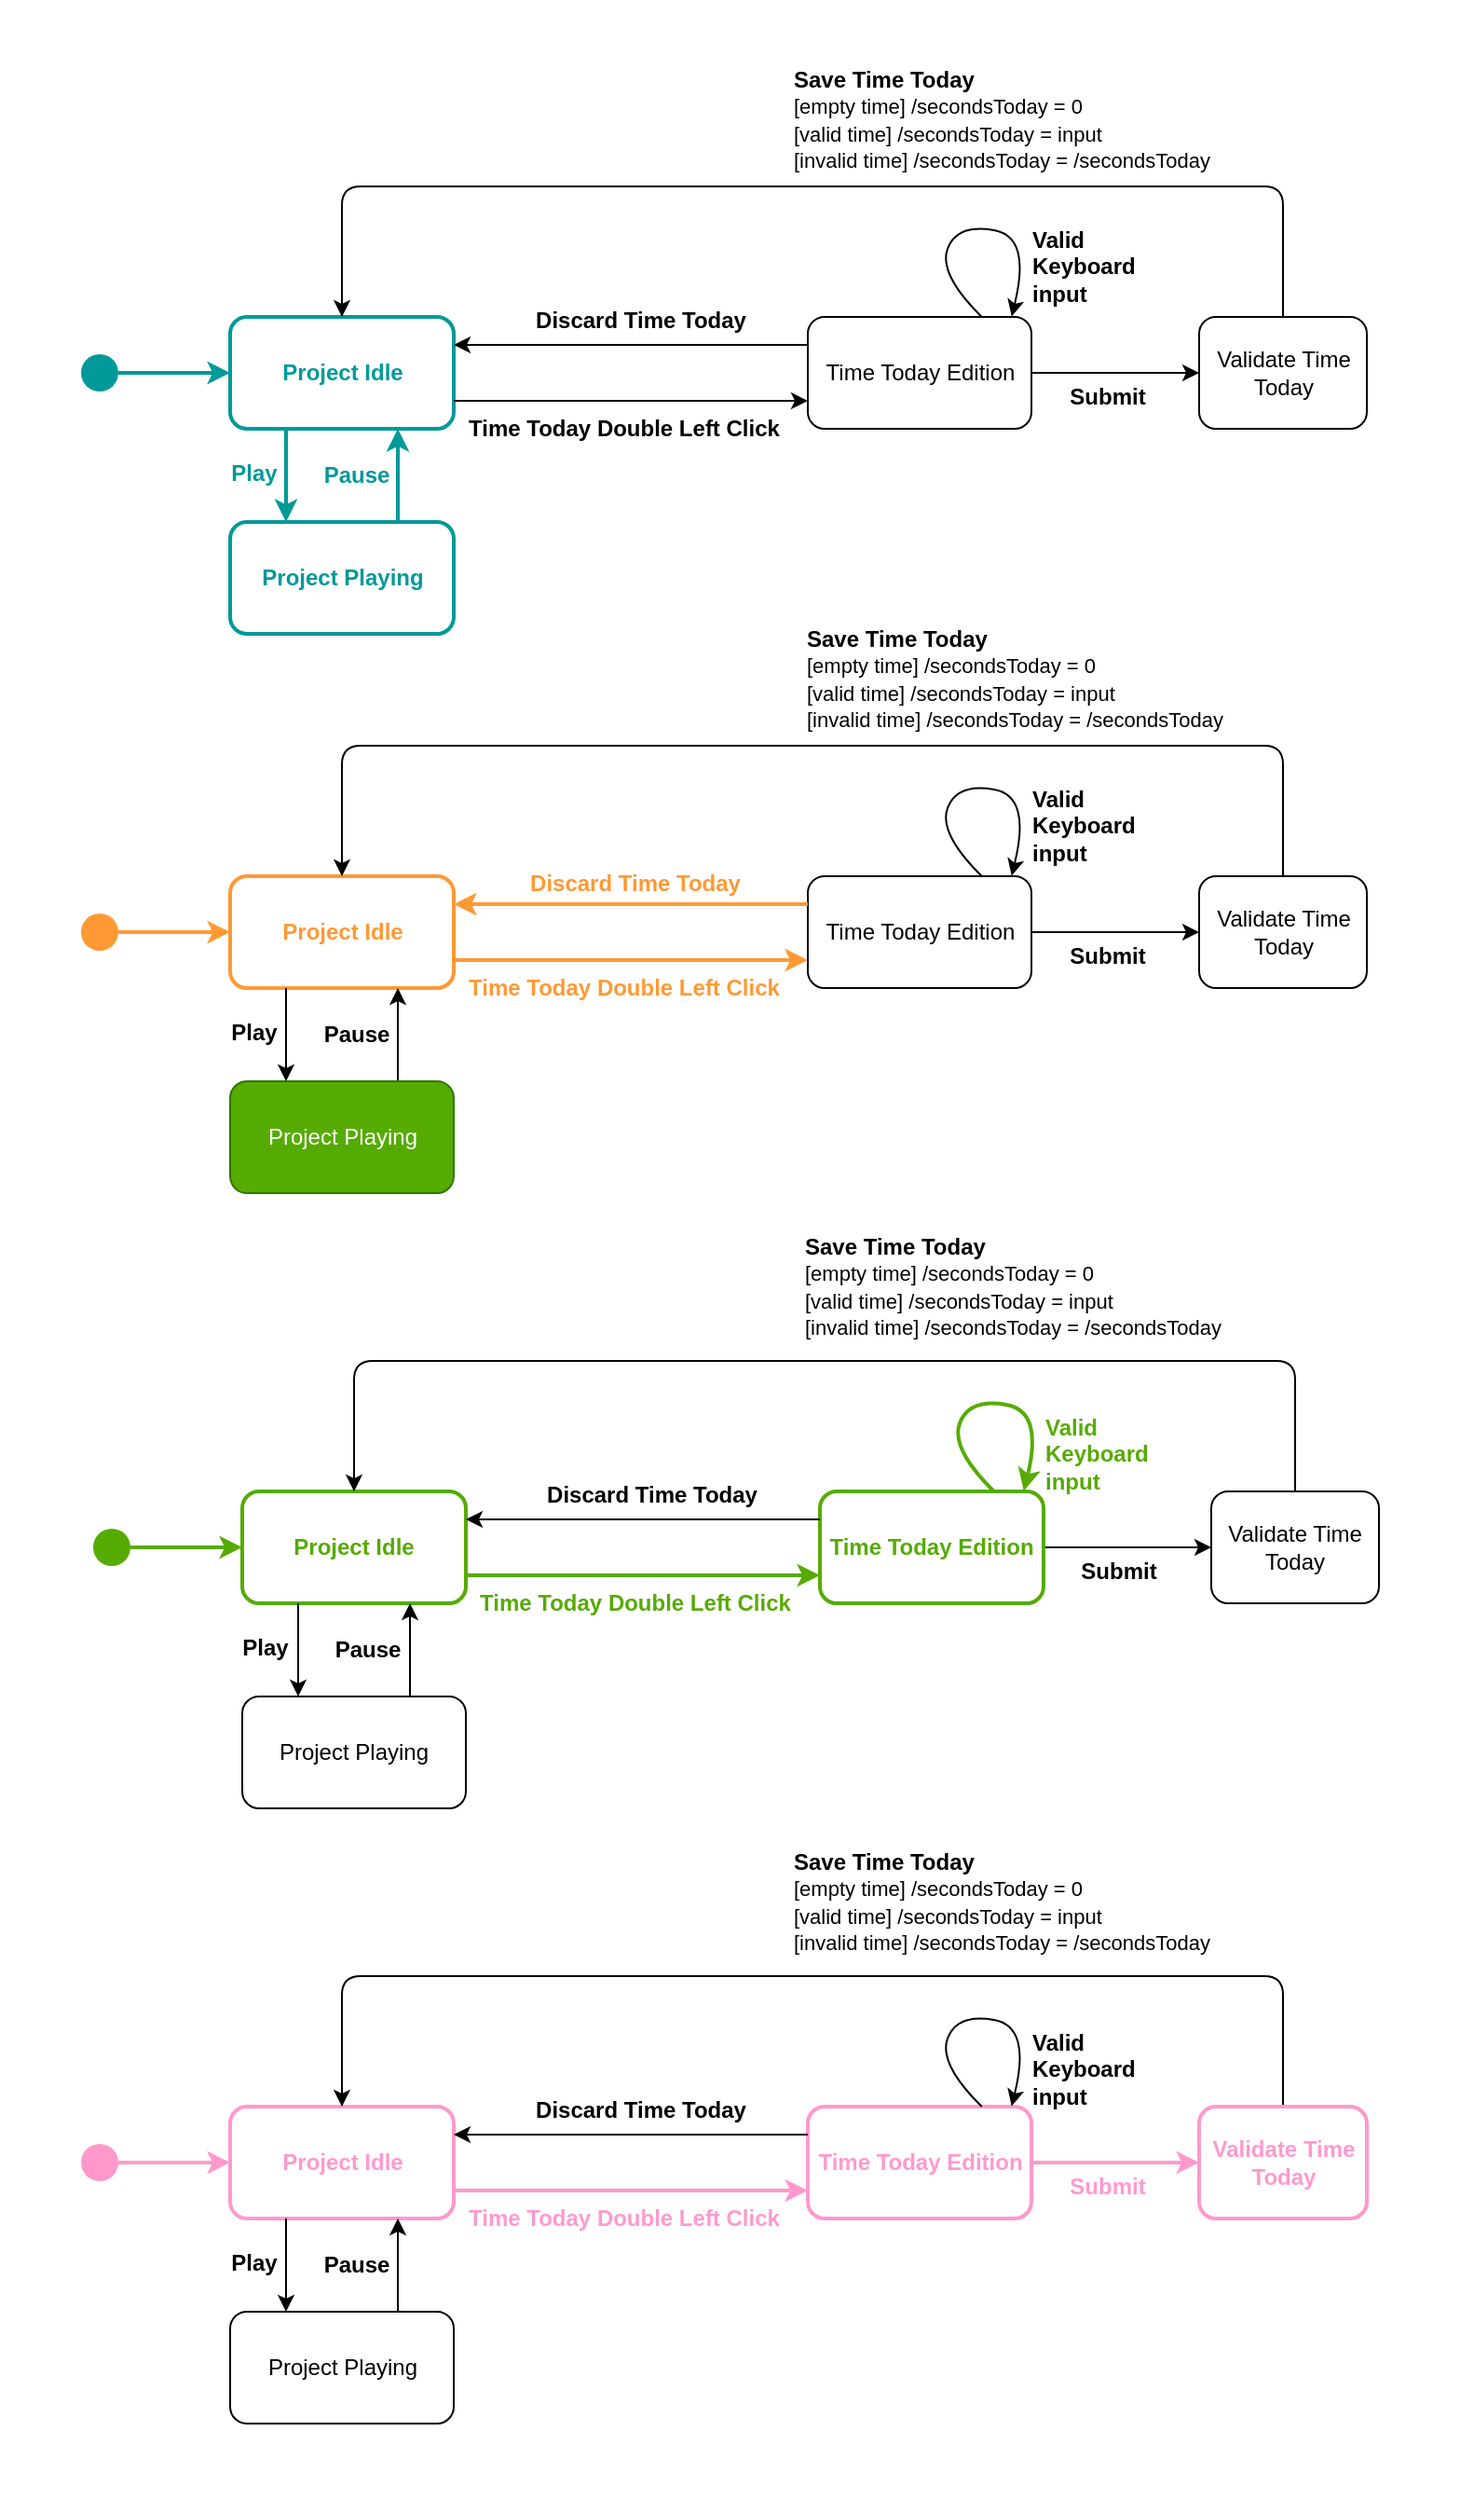 <mxfile>
    <diagram id="kMPdosbnTpvwD0el_NZG" name="Page-1">
        <mxGraphModel dx="1725" dy="509" grid="1" gridSize="10" guides="1" tooltips="1" connect="1" arrows="1" fold="1" page="1" pageScale="1" pageWidth="850" pageHeight="1100" math="0" shadow="0">
            <root>
                <mxCell id="0"/>
                <mxCell id="1" parent="0"/>
                <mxCell id="2" value="" style="rounded=0;whiteSpace=wrap;html=1;fillColor=#FFFFFF;strokeColor=none;strokeWidth=0;" parent="1" vertex="1">
                    <mxGeometry x="-820" y="50" width="790" height="1340" as="geometry"/>
                </mxCell>
                <mxCell id="73" value="&lt;b&gt;&lt;font color=&quot;#009999&quot;&gt;Project Idle&lt;/font&gt;&lt;/b&gt;" style="rounded=1;whiteSpace=wrap;html=1;fontColor=#000000;fillColor=none;strokeColor=#009999;strokeWidth=2;" parent="1" vertex="1">
                    <mxGeometry x="-696.5" y="220" width="120" height="60" as="geometry"/>
                </mxCell>
                <mxCell id="74" value="" style="ellipse;fillColor=#009999;strokeColor=none;" parent="1" vertex="1">
                    <mxGeometry x="-776.5" y="240" width="20" height="20" as="geometry"/>
                </mxCell>
                <mxCell id="75" style="edgeStyle=none;html=1;fontSize=12;startArrow=none;strokeColor=#009999;strokeWidth=2;" parent="1" source="74" target="73" edge="1">
                    <mxGeometry relative="1" as="geometry">
                        <mxPoint x="-706.5" y="250" as="targetPoint"/>
                        <mxPoint x="-766.5" y="250" as="sourcePoint"/>
                    </mxGeometry>
                </mxCell>
                <mxCell id="76" value="&lt;b&gt;Time Today Double Left Click&lt;/b&gt;" style="text;html=1;strokeColor=none;fillColor=none;align=center;verticalAlign=middle;whiteSpace=wrap;rounded=0;fontColor=#000000;" parent="1" vertex="1">
                    <mxGeometry x="-576.5" y="265" width="182" height="30" as="geometry"/>
                </mxCell>
                <mxCell id="77" style="edgeStyle=none;html=1;exitX=1;exitY=0.5;exitDx=0;exitDy=0;entryX=0;entryY=0.5;entryDx=0;entryDy=0;strokeColor=#000000;" parent="1" source="78" target="90" edge="1">
                    <mxGeometry relative="1" as="geometry"/>
                </mxCell>
                <mxCell id="78" value="Time Today Edition" style="rounded=1;whiteSpace=wrap;html=1;fontColor=#000000;fillColor=none;strokeColor=#000000;" parent="1" vertex="1">
                    <mxGeometry x="-386.5" y="220" width="120" height="60" as="geometry"/>
                </mxCell>
                <mxCell id="79" value="" style="edgeStyle=none;html=1;entryX=0;entryY=0.75;entryDx=0;entryDy=0;exitX=1;exitY=0.75;exitDx=0;exitDy=0;strokeColor=#000000;" parent="1" source="73" target="78" edge="1">
                    <mxGeometry relative="1" as="geometry">
                        <mxPoint x="-576.5" y="270" as="sourcePoint"/>
                        <mxPoint x="-366.5" y="265" as="targetPoint"/>
                        <Array as="points"/>
                    </mxGeometry>
                </mxCell>
                <mxCell id="80" style="edgeStyle=none;html=1;entryX=1;entryY=0.25;entryDx=0;entryDy=0;fontSize=12;strokeColor=#000000;exitX=0;exitY=0.25;exitDx=0;exitDy=0;" parent="1" source="78" target="73" edge="1">
                    <mxGeometry relative="1" as="geometry">
                        <Array as="points">
                            <mxPoint x="-446.5" y="235"/>
                            <mxPoint x="-516.5" y="235"/>
                        </Array>
                        <mxPoint x="-370.5" y="220" as="sourcePoint"/>
                    </mxGeometry>
                </mxCell>
                <mxCell id="81" value="&lt;div&gt;&lt;b&gt;&lt;font style=&quot;font-size: 12px&quot;&gt;Discard Time Today&lt;/font&gt;&lt;/b&gt;&lt;/div&gt;&lt;span style=&quot;font-size: 11px&quot;&gt;&lt;br&gt;&lt;/span&gt;" style="text;html=1;strokeColor=none;fillColor=none;align=center;verticalAlign=middle;whiteSpace=wrap;rounded=0;fontColor=#000000;" parent="1" vertex="1">
                    <mxGeometry x="-566.5" y="214" width="180" height="30" as="geometry"/>
                </mxCell>
                <mxCell id="82" style="edgeStyle=none;html=1;exitX=0.75;exitY=0;exitDx=0;exitDy=0;entryX=0.75;entryY=1;entryDx=0;entryDy=0;fontSize=12;strokeColor=#009999;strokeWidth=2;" parent="1" source="83" edge="1">
                    <mxGeometry relative="1" as="geometry">
                        <mxPoint x="-606.5" y="280" as="targetPoint"/>
                    </mxGeometry>
                </mxCell>
                <mxCell id="83" value="&lt;b&gt;&lt;font color=&quot;#009999&quot;&gt;Project Playing&lt;/font&gt;&lt;/b&gt;" style="rounded=1;whiteSpace=wrap;html=1;fontSize=12;fontColor=#000000;fillColor=none;strokeColor=#009999;strokeWidth=2;" parent="1" vertex="1">
                    <mxGeometry x="-696.5" y="330" width="120" height="60" as="geometry"/>
                </mxCell>
                <mxCell id="84" style="edgeStyle=none;html=1;fontSize=12;entryX=0.25;entryY=0;entryDx=0;entryDy=0;exitX=0.25;exitY=1;exitDx=0;exitDy=0;strokeColor=#009999;strokeWidth=2;" parent="1" target="83" edge="1">
                    <mxGeometry relative="1" as="geometry">
                        <mxPoint x="-666.5" y="280" as="sourcePoint"/>
                        <Array as="points"/>
                    </mxGeometry>
                </mxCell>
                <mxCell id="85" value="&lt;b&gt;Play&lt;/b&gt;" style="text;html=1;align=center;verticalAlign=middle;resizable=0;points=[];autosize=1;strokeColor=none;fillColor=none;fontColor=#009999;" parent="1" vertex="1">
                    <mxGeometry x="-704.5" y="294" width="40" height="20" as="geometry"/>
                </mxCell>
                <mxCell id="86" value="&lt;b&gt;Pause&lt;/b&gt;" style="text;html=1;align=center;verticalAlign=middle;resizable=0;points=[];autosize=1;strokeColor=none;fillColor=none;fontColor=#009999;" parent="1" vertex="1">
                    <mxGeometry x="-654.5" y="295" width="50" height="20" as="geometry"/>
                </mxCell>
                <mxCell id="87" value="" style="curved=1;endArrow=classic;html=1;exitX=0.042;exitY=0.051;exitDx=0;exitDy=0;entryX=0.924;entryY=-0.005;entryDx=0;entryDy=0;exitPerimeter=0;entryPerimeter=0;strokeColor=#000000;" parent="1" edge="1">
                    <mxGeometry width="50" height="50" relative="1" as="geometry">
                        <mxPoint x="-293.14" y="220" as="sourcePoint"/>
                        <mxPoint x="-277.12" y="219.7" as="targetPoint"/>
                        <Array as="points">
                            <mxPoint x="-316.5" y="196.94"/>
                            <mxPoint x="-306.5" y="170"/>
                            <mxPoint x="-266.5" y="177"/>
                        </Array>
                    </mxGeometry>
                </mxCell>
                <mxCell id="88" value="&lt;b&gt;Valid &lt;br&gt;Keyboard &lt;br&gt;input&lt;/b&gt;&lt;br&gt;&lt;div&gt;&lt;br&gt;&lt;/div&gt;" style="text;html=1;align=left;verticalAlign=middle;resizable=0;points=[];autosize=1;strokeColor=none;fillColor=none;fontColor=#000000;" parent="1" vertex="1">
                    <mxGeometry x="-268" y="170" width="70" height="60" as="geometry"/>
                </mxCell>
                <mxCell id="89" style="edgeStyle=none;html=1;exitX=0.5;exitY=0;exitDx=0;exitDy=0;entryX=0.5;entryY=0;entryDx=0;entryDy=0;strokeColor=#000000;" parent="1" source="90" target="73" edge="1">
                    <mxGeometry relative="1" as="geometry">
                        <Array as="points">
                            <mxPoint x="-131.5" y="150"/>
                            <mxPoint x="-636.5" y="150"/>
                        </Array>
                    </mxGeometry>
                </mxCell>
                <mxCell id="90" value="Validate Time Today" style="rounded=1;whiteSpace=wrap;html=1;fillColor=none;fontColor=#000000;strokeColor=#000000;" parent="1" vertex="1">
                    <mxGeometry x="-176.5" y="220" width="90" height="60" as="geometry"/>
                </mxCell>
                <mxCell id="91" value="&lt;b&gt;Submit&lt;/b&gt;" style="text;html=1;strokeColor=none;fillColor=none;align=center;verticalAlign=middle;whiteSpace=wrap;rounded=0;fontColor=#000000;" parent="1" vertex="1">
                    <mxGeometry x="-254.5" y="248" width="56.5" height="30" as="geometry"/>
                </mxCell>
                <mxCell id="92" value="&lt;div&gt;&lt;font&gt;&lt;b style=&quot;font-size: 12px&quot;&gt;Save Time Today&lt;/b&gt;&lt;br&gt;&lt;font style=&quot;font-size: 11px&quot;&gt;[empty time]&amp;nbsp;&lt;/font&gt;&lt;/font&gt;&lt;span style=&quot;font-size: 11px&quot;&gt;/secondsToday = 0&lt;/span&gt;&lt;/div&gt;&lt;div&gt;&lt;font style=&quot;font-size: 11px&quot;&gt;[valid time]&amp;nbsp;&lt;/font&gt;&lt;span style=&quot;font-size: 11px&quot;&gt;/secondsToday = input&lt;/span&gt;&lt;/div&gt;&lt;div&gt;&lt;span style=&quot;font-size: 11px&quot;&gt;[invalid time] /secondsToday = /secondsToday&lt;/span&gt;&lt;/div&gt;" style="text;html=1;strokeColor=none;fillColor=none;align=left;verticalAlign=middle;whiteSpace=wrap;rounded=0;fontColor=#000000;" parent="1" vertex="1">
                    <mxGeometry x="-396.25" y="64" width="230" height="100" as="geometry"/>
                </mxCell>
                <mxCell id="93" value="&lt;b&gt;&lt;font color=&quot;#ff9933&quot;&gt;Project Idle&lt;/font&gt;&lt;/b&gt;" style="rounded=1;whiteSpace=wrap;html=1;fontColor=#000000;fillColor=none;strokeColor=#FF9933;strokeWidth=2;" parent="1" vertex="1">
                    <mxGeometry x="-696.5" y="520" width="120" height="60" as="geometry"/>
                </mxCell>
                <mxCell id="94" value="" style="ellipse;fillColor=#FF9933;strokeColor=none;" parent="1" vertex="1">
                    <mxGeometry x="-776.5" y="540" width="20" height="20" as="geometry"/>
                </mxCell>
                <mxCell id="95" style="edgeStyle=none;html=1;fontSize=12;startArrow=none;strokeColor=#FF9933;strokeWidth=2;" parent="1" source="94" target="93" edge="1">
                    <mxGeometry relative="1" as="geometry">
                        <mxPoint x="-706.5" y="550" as="targetPoint"/>
                        <mxPoint x="-766.5" y="550" as="sourcePoint"/>
                    </mxGeometry>
                </mxCell>
                <mxCell id="96" value="&lt;b&gt;Time Today Double Left Click&lt;/b&gt;" style="text;html=1;strokeColor=none;fillColor=none;align=center;verticalAlign=middle;whiteSpace=wrap;rounded=0;fontColor=#FF9933;" parent="1" vertex="1">
                    <mxGeometry x="-576.5" y="565" width="182" height="30" as="geometry"/>
                </mxCell>
                <mxCell id="97" style="edgeStyle=none;html=1;exitX=1;exitY=0.5;exitDx=0;exitDy=0;entryX=0;entryY=0.5;entryDx=0;entryDy=0;strokeColor=#000000;" parent="1" source="98" target="110" edge="1">
                    <mxGeometry relative="1" as="geometry"/>
                </mxCell>
                <mxCell id="98" value="Time Today Edition" style="rounded=1;whiteSpace=wrap;html=1;fontColor=#000000;fillColor=none;strokeColor=#000000;strokeWidth=1;" parent="1" vertex="1">
                    <mxGeometry x="-386.5" y="520" width="120" height="60" as="geometry"/>
                </mxCell>
                <mxCell id="99" value="" style="edgeStyle=none;html=1;entryX=0;entryY=0.75;entryDx=0;entryDy=0;exitX=1;exitY=0.75;exitDx=0;exitDy=0;strokeColor=#FF9933;strokeWidth=2;" parent="1" source="93" target="98" edge="1">
                    <mxGeometry relative="1" as="geometry">
                        <mxPoint x="-576.5" y="570" as="sourcePoint"/>
                        <mxPoint x="-366.5" y="565" as="targetPoint"/>
                        <Array as="points"/>
                    </mxGeometry>
                </mxCell>
                <mxCell id="100" style="edgeStyle=none;html=1;entryX=1;entryY=0.25;entryDx=0;entryDy=0;fontSize=12;strokeColor=#FF9933;exitX=0;exitY=0.25;exitDx=0;exitDy=0;fontStyle=0;strokeWidth=2;" parent="1" source="98" target="93" edge="1">
                    <mxGeometry relative="1" as="geometry">
                        <Array as="points">
                            <mxPoint x="-446.5" y="535"/>
                            <mxPoint x="-516.5" y="535"/>
                        </Array>
                        <mxPoint x="-370.5" y="520" as="sourcePoint"/>
                    </mxGeometry>
                </mxCell>
                <mxCell id="101" value="&lt;div&gt;&lt;b&gt;&lt;font style=&quot;font-size: 12px&quot;&gt;Discard Time Today&lt;/font&gt;&lt;/b&gt;&lt;/div&gt;&lt;span style=&quot;font-size: 11px&quot;&gt;&lt;br&gt;&lt;/span&gt;" style="text;html=1;strokeColor=none;fillColor=none;align=center;verticalAlign=middle;whiteSpace=wrap;rounded=0;fontColor=#FF9933;" parent="1" vertex="1">
                    <mxGeometry x="-569.5" y="526" width="180" height="10" as="geometry"/>
                </mxCell>
                <mxCell id="102" style="edgeStyle=none;html=1;exitX=0.75;exitY=0;exitDx=0;exitDy=0;entryX=0.75;entryY=1;entryDx=0;entryDy=0;fontSize=12;strokeColor=#000000;strokeWidth=1;" parent="1" source="103" edge="1">
                    <mxGeometry relative="1" as="geometry">
                        <mxPoint x="-606.5" y="580" as="targetPoint"/>
                    </mxGeometry>
                </mxCell>
                <mxCell id="103" value="Project Playing" style="rounded=1;whiteSpace=wrap;html=1;fontSize=12;fontColor=#ffffff;fillColor=#56AB00;strokeColor=#2D7600;strokeWidth=1;" parent="1" vertex="1">
                    <mxGeometry x="-696.5" y="630" width="120" height="60" as="geometry"/>
                </mxCell>
                <mxCell id="104" style="edgeStyle=none;html=1;fontSize=12;entryX=0.25;entryY=0;entryDx=0;entryDy=0;exitX=0.25;exitY=1;exitDx=0;exitDy=0;strokeColor=#000000;strokeWidth=1;" parent="1" target="103" edge="1">
                    <mxGeometry relative="1" as="geometry">
                        <mxPoint x="-666.5" y="580" as="sourcePoint"/>
                        <Array as="points"/>
                    </mxGeometry>
                </mxCell>
                <mxCell id="105" value="&lt;b&gt;&lt;font color=&quot;#000000&quot;&gt;Play&lt;/font&gt;&lt;/b&gt;" style="text;html=1;align=center;verticalAlign=middle;resizable=0;points=[];autosize=1;strokeColor=none;fillColor=none;fontColor=#009999;" parent="1" vertex="1">
                    <mxGeometry x="-704.5" y="594" width="40" height="20" as="geometry"/>
                </mxCell>
                <mxCell id="106" value="&lt;b&gt;&lt;font color=&quot;#000000&quot;&gt;Pause&lt;/font&gt;&lt;/b&gt;" style="text;html=1;align=center;verticalAlign=middle;resizable=0;points=[];autosize=1;strokeColor=none;fillColor=none;fontColor=#009999;" parent="1" vertex="1">
                    <mxGeometry x="-654.5" y="595" width="50" height="20" as="geometry"/>
                </mxCell>
                <mxCell id="107" value="" style="curved=1;endArrow=classic;html=1;exitX=0.042;exitY=0.051;exitDx=0;exitDy=0;entryX=0.924;entryY=-0.005;entryDx=0;entryDy=0;exitPerimeter=0;entryPerimeter=0;strokeColor=#000000;strokeWidth=1;" parent="1" edge="1">
                    <mxGeometry width="50" height="50" relative="1" as="geometry">
                        <mxPoint x="-293.14" y="520" as="sourcePoint"/>
                        <mxPoint x="-277.12" y="519.7" as="targetPoint"/>
                        <Array as="points">
                            <mxPoint x="-316.5" y="496.94"/>
                            <mxPoint x="-306.5" y="470"/>
                            <mxPoint x="-266.5" y="477"/>
                        </Array>
                    </mxGeometry>
                </mxCell>
                <mxCell id="108" value="&lt;font color=&quot;#000000&quot;&gt;&lt;b&gt;Valid &lt;br&gt;Keyboard &lt;br&gt;input&lt;/b&gt;&lt;br&gt;&lt;/font&gt;&lt;div&gt;&lt;br&gt;&lt;/div&gt;" style="text;html=1;align=left;verticalAlign=middle;resizable=0;points=[];autosize=1;strokeColor=none;fillColor=none;fontColor=#FF9933;" parent="1" vertex="1">
                    <mxGeometry x="-268" y="470" width="70" height="60" as="geometry"/>
                </mxCell>
                <mxCell id="109" style="edgeStyle=none;html=1;exitX=0.5;exitY=0;exitDx=0;exitDy=0;entryX=0.5;entryY=0;entryDx=0;entryDy=0;strokeColor=#000000;" parent="1" source="110" target="93" edge="1">
                    <mxGeometry relative="1" as="geometry">
                        <Array as="points">
                            <mxPoint x="-131.5" y="450"/>
                            <mxPoint x="-636.5" y="450"/>
                        </Array>
                    </mxGeometry>
                </mxCell>
                <mxCell id="110" value="Validate Time Today" style="rounded=1;whiteSpace=wrap;html=1;fillColor=none;fontColor=#000000;strokeColor=#000000;" parent="1" vertex="1">
                    <mxGeometry x="-176.5" y="520" width="90" height="60" as="geometry"/>
                </mxCell>
                <mxCell id="111" value="&lt;b&gt;Submit&lt;/b&gt;" style="text;html=1;strokeColor=none;fillColor=none;align=center;verticalAlign=middle;whiteSpace=wrap;rounded=0;fontColor=#000000;" parent="1" vertex="1">
                    <mxGeometry x="-254.5" y="548" width="56.5" height="30" as="geometry"/>
                </mxCell>
                <mxCell id="174" value="&lt;b&gt;&lt;font color=&quot;#56ab00&quot;&gt;Project Idle&lt;/font&gt;&lt;/b&gt;" style="rounded=1;whiteSpace=wrap;html=1;fontColor=#000000;fillColor=none;strokeColor=#56AB00;strokeWidth=2;" parent="1" vertex="1">
                    <mxGeometry x="-690" y="850" width="120" height="60" as="geometry"/>
                </mxCell>
                <mxCell id="175" value="" style="ellipse;fillColor=#56AB00;strokeColor=none;" parent="1" vertex="1">
                    <mxGeometry x="-770" y="870" width="20" height="20" as="geometry"/>
                </mxCell>
                <mxCell id="176" style="edgeStyle=none;html=1;fontSize=12;startArrow=none;strokeColor=#56AB00;strokeWidth=2;" parent="1" source="175" target="174" edge="1">
                    <mxGeometry relative="1" as="geometry">
                        <mxPoint x="-700" y="880" as="targetPoint"/>
                        <mxPoint x="-760" y="880" as="sourcePoint"/>
                    </mxGeometry>
                </mxCell>
                <mxCell id="177" value="&lt;b&gt;Time Today Double Left Click&lt;/b&gt;" style="text;html=1;strokeColor=none;fillColor=none;align=center;verticalAlign=middle;whiteSpace=wrap;rounded=0;fontColor=#56AB00;" parent="1" vertex="1">
                    <mxGeometry x="-570" y="895" width="182" height="30" as="geometry"/>
                </mxCell>
                <mxCell id="178" style="edgeStyle=none;html=1;exitX=1;exitY=0.5;exitDx=0;exitDy=0;entryX=0;entryY=0.5;entryDx=0;entryDy=0;strokeColor=#000000;" parent="1" source="179" target="191" edge="1">
                    <mxGeometry relative="1" as="geometry"/>
                </mxCell>
                <mxCell id="179" value="&lt;b&gt;&lt;font color=&quot;#56ab00&quot;&gt;Time Today Edition&lt;/font&gt;&lt;/b&gt;" style="rounded=1;whiteSpace=wrap;html=1;fontColor=#000000;fillColor=none;strokeColor=#56AB00;strokeWidth=2;" parent="1" vertex="1">
                    <mxGeometry x="-380" y="850" width="120" height="60" as="geometry"/>
                </mxCell>
                <mxCell id="180" value="" style="edgeStyle=none;html=1;entryX=0;entryY=0.75;entryDx=0;entryDy=0;exitX=1;exitY=0.75;exitDx=0;exitDy=0;strokeColor=#56AB00;strokeWidth=2;" parent="1" source="174" target="179" edge="1">
                    <mxGeometry relative="1" as="geometry">
                        <mxPoint x="-570" y="900" as="sourcePoint"/>
                        <mxPoint x="-360" y="895" as="targetPoint"/>
                        <Array as="points"/>
                    </mxGeometry>
                </mxCell>
                <mxCell id="181" style="edgeStyle=none;html=1;entryX=1;entryY=0.25;entryDx=0;entryDy=0;fontSize=12;strokeColor=#000000;exitX=0;exitY=0.25;exitDx=0;exitDy=0;" parent="1" source="179" target="174" edge="1">
                    <mxGeometry relative="1" as="geometry">
                        <Array as="points">
                            <mxPoint x="-440" y="865"/>
                            <mxPoint x="-510" y="865"/>
                        </Array>
                        <mxPoint x="-364" y="850" as="sourcePoint"/>
                    </mxGeometry>
                </mxCell>
                <mxCell id="182" value="&lt;div&gt;&lt;b&gt;&lt;font style=&quot;font-size: 12px&quot;&gt;Discard Time Today&lt;/font&gt;&lt;/b&gt;&lt;/div&gt;&lt;span style=&quot;font-size: 11px&quot;&gt;&lt;br&gt;&lt;/span&gt;" style="text;html=1;strokeColor=none;fillColor=none;align=center;verticalAlign=middle;whiteSpace=wrap;rounded=0;fontColor=#000000;" parent="1" vertex="1">
                    <mxGeometry x="-560" y="844" width="180" height="30" as="geometry"/>
                </mxCell>
                <mxCell id="183" style="edgeStyle=none;html=1;exitX=0.75;exitY=0;exitDx=0;exitDy=0;entryX=0.75;entryY=1;entryDx=0;entryDy=0;fontSize=12;strokeColor=#000000;" parent="1" source="184" edge="1">
                    <mxGeometry relative="1" as="geometry">
                        <mxPoint x="-600" y="910" as="targetPoint"/>
                    </mxGeometry>
                </mxCell>
                <mxCell id="184" value="Project Playing" style="rounded=1;whiteSpace=wrap;html=1;fontSize=12;fontColor=#000000;fillColor=none;strokeColor=#000000;" parent="1" vertex="1">
                    <mxGeometry x="-690" y="960" width="120" height="60" as="geometry"/>
                </mxCell>
                <mxCell id="185" style="edgeStyle=none;html=1;fontSize=12;entryX=0.25;entryY=0;entryDx=0;entryDy=0;exitX=0.25;exitY=1;exitDx=0;exitDy=0;strokeColor=#000000;" parent="1" target="184" edge="1">
                    <mxGeometry relative="1" as="geometry">
                        <mxPoint x="-660" y="910" as="sourcePoint"/>
                        <Array as="points"/>
                    </mxGeometry>
                </mxCell>
                <mxCell id="186" value="&lt;b&gt;Play&lt;/b&gt;" style="text;html=1;align=center;verticalAlign=middle;resizable=0;points=[];autosize=1;strokeColor=none;fillColor=none;fontColor=#000000;" parent="1" vertex="1">
                    <mxGeometry x="-698" y="924" width="40" height="20" as="geometry"/>
                </mxCell>
                <mxCell id="187" value="&lt;b&gt;Pause&lt;/b&gt;" style="text;html=1;align=center;verticalAlign=middle;resizable=0;points=[];autosize=1;strokeColor=none;fillColor=none;fontColor=#000000;" parent="1" vertex="1">
                    <mxGeometry x="-648" y="925" width="50" height="20" as="geometry"/>
                </mxCell>
                <mxCell id="188" value="" style="curved=1;endArrow=classic;html=1;exitX=0.042;exitY=0.051;exitDx=0;exitDy=0;entryX=0.924;entryY=-0.005;entryDx=0;entryDy=0;exitPerimeter=0;entryPerimeter=0;strokeColor=#56AB00;strokeWidth=2;" parent="1" edge="1">
                    <mxGeometry width="50" height="50" relative="1" as="geometry">
                        <mxPoint x="-286.64" y="850" as="sourcePoint"/>
                        <mxPoint x="-270.62" y="849.7" as="targetPoint"/>
                        <Array as="points">
                            <mxPoint x="-310" y="826.94"/>
                            <mxPoint x="-300" y="800"/>
                            <mxPoint x="-260" y="807"/>
                        </Array>
                    </mxGeometry>
                </mxCell>
                <mxCell id="189" value="&lt;b&gt;&lt;font color=&quot;#56ab00&quot;&gt;Valid &lt;br&gt;Keyboard &lt;br&gt;input&lt;/font&gt;&lt;br&gt;&lt;/b&gt;" style="text;html=1;align=left;verticalAlign=middle;resizable=0;points=[];autosize=1;strokeColor=none;fillColor=none;fontColor=#000000;" parent="1" vertex="1">
                    <mxGeometry x="-261.5" y="805" width="70" height="50" as="geometry"/>
                </mxCell>
                <mxCell id="190" style="edgeStyle=none;html=1;exitX=0.5;exitY=0;exitDx=0;exitDy=0;entryX=0.5;entryY=0;entryDx=0;entryDy=0;strokeColor=#000000;" parent="1" source="191" target="174" edge="1">
                    <mxGeometry relative="1" as="geometry">
                        <Array as="points">
                            <mxPoint x="-125" y="780"/>
                            <mxPoint x="-630" y="780"/>
                        </Array>
                    </mxGeometry>
                </mxCell>
                <mxCell id="191" value="Validate Time Today" style="rounded=1;whiteSpace=wrap;html=1;fillColor=none;fontColor=#000000;strokeColor=#000000;" parent="1" vertex="1">
                    <mxGeometry x="-170" y="850" width="90" height="60" as="geometry"/>
                </mxCell>
                <mxCell id="192" value="&lt;b&gt;Submit&lt;/b&gt;" style="text;html=1;strokeColor=none;fillColor=none;align=center;verticalAlign=middle;whiteSpace=wrap;rounded=0;fontColor=#000000;" parent="1" vertex="1">
                    <mxGeometry x="-248" y="878" width="56.5" height="30" as="geometry"/>
                </mxCell>
                <mxCell id="193" value="&lt;div&gt;&lt;font&gt;&lt;b style=&quot;font-size: 12px&quot;&gt;Save Time Today&lt;/b&gt;&lt;br&gt;&lt;font style=&quot;font-size: 11px&quot;&gt;[empty time]&amp;nbsp;&lt;/font&gt;&lt;/font&gt;&lt;span style=&quot;font-size: 11px&quot;&gt;/secondsToday = 0&lt;/span&gt;&lt;/div&gt;&lt;div&gt;&lt;font style=&quot;font-size: 11px&quot;&gt;[valid time]&amp;nbsp;&lt;/font&gt;&lt;span style=&quot;font-size: 11px&quot;&gt;/secondsToday = input&lt;/span&gt;&lt;/div&gt;&lt;div&gt;&lt;span style=&quot;font-size: 11px&quot;&gt;[invalid time] /secondsToday = /secondsToday&lt;/span&gt;&lt;/div&gt;" style="text;html=1;strokeColor=none;fillColor=none;align=left;verticalAlign=middle;whiteSpace=wrap;rounded=0;fontColor=#000000;" parent="1" vertex="1">
                    <mxGeometry x="-389.75" y="690" width="230" height="100" as="geometry"/>
                </mxCell>
                <mxCell id="194" value="&lt;div&gt;&lt;font&gt;&lt;b style=&quot;font-size: 12px&quot;&gt;Save Time Today&lt;/b&gt;&lt;br&gt;&lt;font style=&quot;font-size: 11px&quot;&gt;[empty time]&amp;nbsp;&lt;/font&gt;&lt;/font&gt;&lt;span style=&quot;font-size: 11px&quot;&gt;/secondsToday = 0&lt;/span&gt;&lt;/div&gt;&lt;div&gt;&lt;font style=&quot;font-size: 11px&quot;&gt;[valid time]&amp;nbsp;&lt;/font&gt;&lt;span style=&quot;font-size: 11px&quot;&gt;/secondsToday = input&lt;/span&gt;&lt;/div&gt;&lt;div&gt;&lt;span style=&quot;font-size: 11px&quot;&gt;[invalid time] /secondsToday = /secondsToday&lt;/span&gt;&lt;/div&gt;" style="text;html=1;strokeColor=none;fillColor=none;align=left;verticalAlign=middle;whiteSpace=wrap;rounded=0;fontColor=#000000;" parent="1" vertex="1">
                    <mxGeometry x="-389.5" y="364" width="230" height="100" as="geometry"/>
                </mxCell>
                <mxCell id="195" value="&lt;b&gt;&lt;font color=&quot;#ff99cc&quot;&gt;Project Idle&lt;/font&gt;&lt;/b&gt;" style="rounded=1;whiteSpace=wrap;html=1;fontColor=#000000;fillColor=none;strokeColor=#FF99CC;strokeWidth=2;" parent="1" vertex="1">
                    <mxGeometry x="-696.5" y="1180" width="120" height="60" as="geometry"/>
                </mxCell>
                <mxCell id="196" value="" style="ellipse;fillColor=#FF99CC;strokeColor=none;" parent="1" vertex="1">
                    <mxGeometry x="-776.5" y="1200" width="20" height="20" as="geometry"/>
                </mxCell>
                <mxCell id="197" style="edgeStyle=none;html=1;fontSize=12;startArrow=none;strokeColor=#FF99CC;strokeWidth=2;" parent="1" source="196" target="195" edge="1">
                    <mxGeometry relative="1" as="geometry">
                        <mxPoint x="-706.5" y="1210" as="targetPoint"/>
                        <mxPoint x="-766.5" y="1210" as="sourcePoint"/>
                    </mxGeometry>
                </mxCell>
                <mxCell id="198" value="&lt;b&gt;Time Today Double Left Click&lt;/b&gt;" style="text;html=1;strokeColor=none;fillColor=none;align=center;verticalAlign=middle;whiteSpace=wrap;rounded=0;fontColor=#FF99CC;" parent="1" vertex="1">
                    <mxGeometry x="-576.5" y="1225" width="182" height="30" as="geometry"/>
                </mxCell>
                <mxCell id="199" style="edgeStyle=none;html=1;exitX=1;exitY=0.5;exitDx=0;exitDy=0;entryX=0;entryY=0.5;entryDx=0;entryDy=0;strokeColor=#FF99CC;strokeWidth=2;" parent="1" source="200" target="212" edge="1">
                    <mxGeometry relative="1" as="geometry"/>
                </mxCell>
                <mxCell id="200" value="&lt;b&gt;&lt;font color=&quot;#ff99cc&quot;&gt;Time Today Edition&lt;/font&gt;&lt;/b&gt;" style="rounded=1;whiteSpace=wrap;html=1;fontColor=#000000;fillColor=none;strokeColor=#FF99CC;strokeWidth=2;" parent="1" vertex="1">
                    <mxGeometry x="-386.5" y="1180" width="120" height="60" as="geometry"/>
                </mxCell>
                <mxCell id="201" value="" style="edgeStyle=none;html=1;entryX=0;entryY=0.75;entryDx=0;entryDy=0;exitX=1;exitY=0.75;exitDx=0;exitDy=0;strokeColor=#FF99CC;strokeWidth=2;" parent="1" source="195" target="200" edge="1">
                    <mxGeometry relative="1" as="geometry">
                        <mxPoint x="-576.5" y="1230" as="sourcePoint"/>
                        <mxPoint x="-366.5" y="1225" as="targetPoint"/>
                        <Array as="points"/>
                    </mxGeometry>
                </mxCell>
                <mxCell id="202" style="edgeStyle=none;html=1;entryX=1;entryY=0.25;entryDx=0;entryDy=0;fontSize=12;strokeColor=#000000;exitX=0;exitY=0.25;exitDx=0;exitDy=0;" parent="1" source="200" target="195" edge="1">
                    <mxGeometry relative="1" as="geometry">
                        <Array as="points">
                            <mxPoint x="-446.5" y="1195"/>
                            <mxPoint x="-516.5" y="1195"/>
                        </Array>
                        <mxPoint x="-370.5" y="1180" as="sourcePoint"/>
                    </mxGeometry>
                </mxCell>
                <mxCell id="203" value="&lt;div&gt;&lt;b&gt;&lt;font style=&quot;font-size: 12px&quot;&gt;Discard Time Today&lt;/font&gt;&lt;/b&gt;&lt;/div&gt;&lt;span style=&quot;font-size: 11px&quot;&gt;&lt;br&gt;&lt;/span&gt;" style="text;html=1;strokeColor=none;fillColor=none;align=center;verticalAlign=middle;whiteSpace=wrap;rounded=0;fontColor=#000000;" parent="1" vertex="1">
                    <mxGeometry x="-566.5" y="1174" width="180" height="30" as="geometry"/>
                </mxCell>
                <mxCell id="204" style="edgeStyle=none;html=1;exitX=0.75;exitY=0;exitDx=0;exitDy=0;entryX=0.75;entryY=1;entryDx=0;entryDy=0;fontSize=12;strokeColor=#000000;" parent="1" source="205" edge="1">
                    <mxGeometry relative="1" as="geometry">
                        <mxPoint x="-606.5" y="1240" as="targetPoint"/>
                    </mxGeometry>
                </mxCell>
                <mxCell id="205" value="Project Playing" style="rounded=1;whiteSpace=wrap;html=1;fontSize=12;fontColor=#000000;fillColor=none;strokeColor=#000000;" parent="1" vertex="1">
                    <mxGeometry x="-696.5" y="1290" width="120" height="60" as="geometry"/>
                </mxCell>
                <mxCell id="206" style="edgeStyle=none;html=1;fontSize=12;entryX=0.25;entryY=0;entryDx=0;entryDy=0;exitX=0.25;exitY=1;exitDx=0;exitDy=0;strokeColor=#000000;" parent="1" target="205" edge="1">
                    <mxGeometry relative="1" as="geometry">
                        <mxPoint x="-666.5" y="1240" as="sourcePoint"/>
                        <Array as="points"/>
                    </mxGeometry>
                </mxCell>
                <mxCell id="207" value="&lt;b&gt;Play&lt;/b&gt;" style="text;html=1;align=center;verticalAlign=middle;resizable=0;points=[];autosize=1;strokeColor=none;fillColor=none;fontColor=#000000;" parent="1" vertex="1">
                    <mxGeometry x="-704.5" y="1254" width="40" height="20" as="geometry"/>
                </mxCell>
                <mxCell id="208" value="&lt;b&gt;Pause&lt;/b&gt;" style="text;html=1;align=center;verticalAlign=middle;resizable=0;points=[];autosize=1;strokeColor=none;fillColor=none;fontColor=#000000;" parent="1" vertex="1">
                    <mxGeometry x="-654.5" y="1255" width="50" height="20" as="geometry"/>
                </mxCell>
                <mxCell id="209" value="" style="curved=1;endArrow=classic;html=1;exitX=0.042;exitY=0.051;exitDx=0;exitDy=0;entryX=0.924;entryY=-0.005;entryDx=0;entryDy=0;exitPerimeter=0;entryPerimeter=0;strokeColor=#000000;strokeWidth=1;" parent="1" edge="1">
                    <mxGeometry width="50" height="50" relative="1" as="geometry">
                        <mxPoint x="-293.14" y="1180" as="sourcePoint"/>
                        <mxPoint x="-277.12" y="1179.7" as="targetPoint"/>
                        <Array as="points">
                            <mxPoint x="-316.5" y="1156.94"/>
                            <mxPoint x="-306.5" y="1130"/>
                            <mxPoint x="-266.5" y="1137"/>
                        </Array>
                    </mxGeometry>
                </mxCell>
                <mxCell id="210" value="&lt;b&gt;&lt;font color=&quot;#000000&quot;&gt;Valid &lt;br&gt;Keyboard &lt;br&gt;input&lt;/font&gt;&lt;br&gt;&lt;/b&gt;" style="text;html=1;align=left;verticalAlign=middle;resizable=0;points=[];autosize=1;strokeColor=none;fillColor=none;fontColor=#FF99CC;" parent="1" vertex="1">
                    <mxGeometry x="-268" y="1135" width="70" height="50" as="geometry"/>
                </mxCell>
                <mxCell id="211" style="edgeStyle=none;html=1;exitX=0.5;exitY=0;exitDx=0;exitDy=0;entryX=0.5;entryY=0;entryDx=0;entryDy=0;strokeColor=#000000;" parent="1" source="212" target="195" edge="1">
                    <mxGeometry relative="1" as="geometry">
                        <Array as="points">
                            <mxPoint x="-131.5" y="1110"/>
                            <mxPoint x="-636.5" y="1110"/>
                        </Array>
                    </mxGeometry>
                </mxCell>
                <mxCell id="212" value="&lt;font color=&quot;#ff99cc&quot;&gt;&lt;b&gt;Validate Time Today&lt;/b&gt;&lt;/font&gt;" style="rounded=1;whiteSpace=wrap;html=1;fillColor=none;fontColor=#000000;strokeColor=#FF99CC;strokeWidth=2;" parent="1" vertex="1">
                    <mxGeometry x="-176.5" y="1180" width="90" height="60" as="geometry"/>
                </mxCell>
                <mxCell id="213" value="&lt;b&gt;Submit&lt;/b&gt;" style="text;html=1;strokeColor=none;fillColor=none;align=center;verticalAlign=middle;whiteSpace=wrap;rounded=0;fontColor=#FF99CC;" parent="1" vertex="1">
                    <mxGeometry x="-254.5" y="1208" width="56.5" height="30" as="geometry"/>
                </mxCell>
                <mxCell id="214" value="&lt;div&gt;&lt;font&gt;&lt;b style=&quot;font-size: 12px&quot;&gt;Save Time Today&lt;/b&gt;&lt;br&gt;&lt;font style=&quot;font-size: 11px&quot;&gt;[empty time]&amp;nbsp;&lt;/font&gt;&lt;/font&gt;&lt;span style=&quot;font-size: 11px&quot;&gt;/secondsToday = 0&lt;/span&gt;&lt;/div&gt;&lt;div&gt;&lt;font style=&quot;font-size: 11px&quot;&gt;[valid time]&amp;nbsp;&lt;/font&gt;&lt;span style=&quot;font-size: 11px&quot;&gt;/secondsToday = input&lt;/span&gt;&lt;/div&gt;&lt;div&gt;&lt;span style=&quot;font-size: 11px&quot;&gt;[invalid time] /secondsToday = /secondsToday&lt;/span&gt;&lt;/div&gt;" style="text;html=1;strokeColor=none;fillColor=none;align=left;verticalAlign=middle;whiteSpace=wrap;rounded=0;fontColor=#000000;" parent="1" vertex="1">
                    <mxGeometry x="-396.25" y="1020" width="230" height="100" as="geometry"/>
                </mxCell>
            </root>
        </mxGraphModel>
    </diagram>
</mxfile>